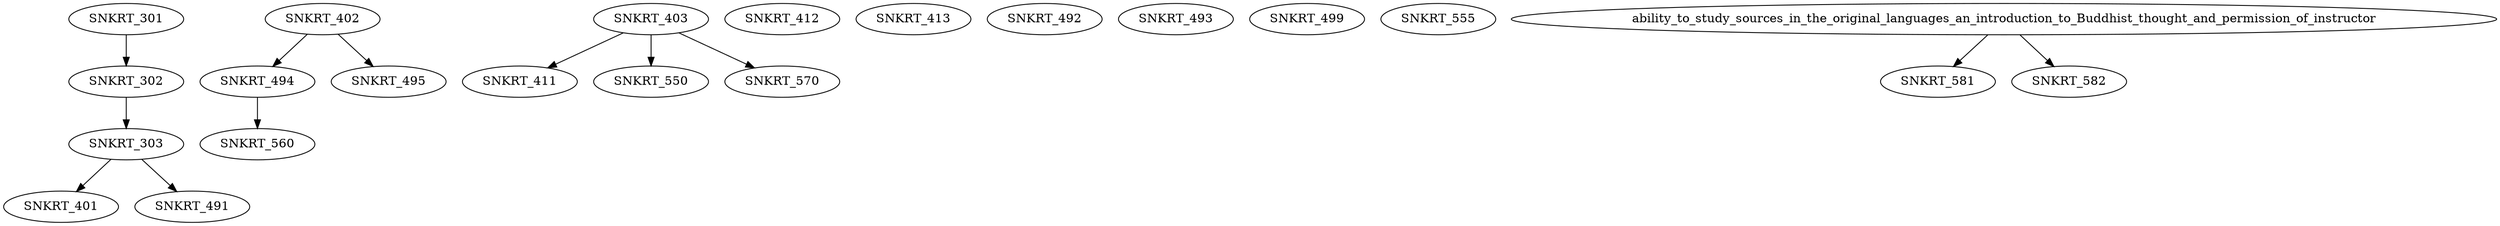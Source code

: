 digraph G {
    SNKRT_301;
    edge [color=black];
    SNKRT_301 -> SNKRT_302;
    edge [color=black];
    SNKRT_302 -> SNKRT_303;
    edge [color=black];
    SNKRT_303 -> SNKRT_401;
    SNKRT_402;
    SNKRT_403;
    edge [color=black];
    SNKRT_403 -> SNKRT_411;
    SNKRT_412;
    SNKRT_413;
    edge [color=black];
    SNKRT_303 -> SNKRT_491;
    SNKRT_492;
    SNKRT_493;
    edge [color=black];
    SNKRT_402 -> SNKRT_494;
    edge [color=black];
    SNKRT_402 -> SNKRT_495;
    SNKRT_499;
    edge [color=black];
    SNKRT_403 -> SNKRT_550;
    SNKRT_555;
    edge [color=black];
    SNKRT_494 -> SNKRT_560;
    edge [color=black];
    SNKRT_403 -> SNKRT_570;
    edge [color=black];
    ability_to_study_sources_in_the_original_languages_an_introduction_to_Buddhist_thought_and_permission_of_instructor -> SNKRT_581;
    edge [color=black];
    ability_to_study_sources_in_the_original_languages_an_introduction_to_Buddhist_thought_and_permission_of_instructor -> SNKRT_582;
}
